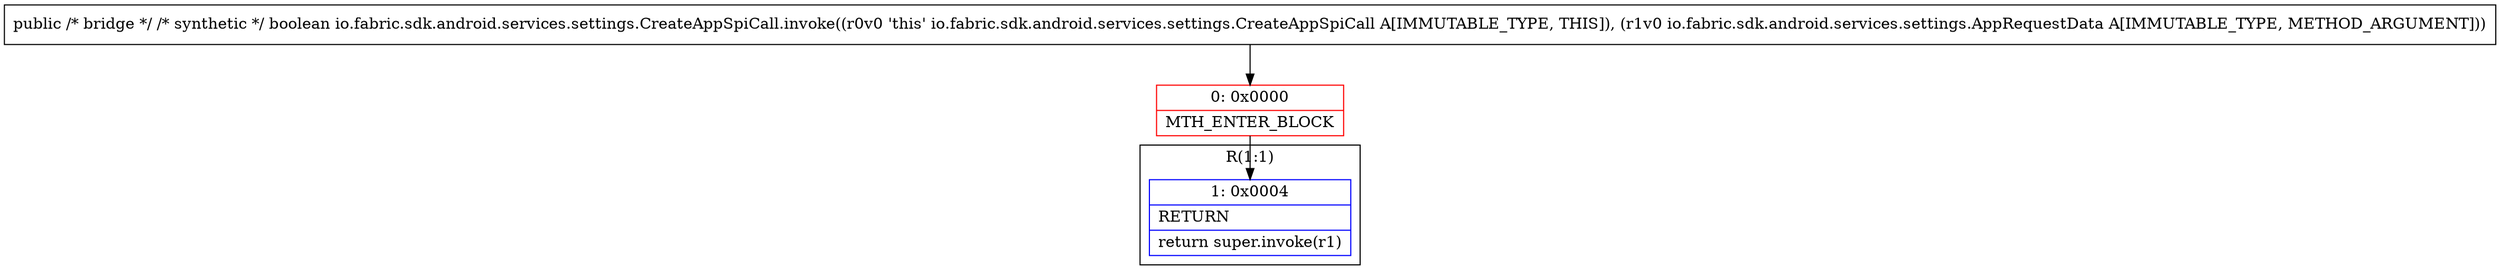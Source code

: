 digraph "CFG forio.fabric.sdk.android.services.settings.CreateAppSpiCall.invoke(Lio\/fabric\/sdk\/android\/services\/settings\/AppRequestData;)Z" {
subgraph cluster_Region_1362002553 {
label = "R(1:1)";
node [shape=record,color=blue];
Node_1 [shape=record,label="{1\:\ 0x0004|RETURN\l|return super.invoke(r1)\l}"];
}
Node_0 [shape=record,color=red,label="{0\:\ 0x0000|MTH_ENTER_BLOCK\l}"];
MethodNode[shape=record,label="{public \/* bridge *\/ \/* synthetic *\/ boolean io.fabric.sdk.android.services.settings.CreateAppSpiCall.invoke((r0v0 'this' io.fabric.sdk.android.services.settings.CreateAppSpiCall A[IMMUTABLE_TYPE, THIS]), (r1v0 io.fabric.sdk.android.services.settings.AppRequestData A[IMMUTABLE_TYPE, METHOD_ARGUMENT])) }"];
MethodNode -> Node_0;
Node_0 -> Node_1;
}

